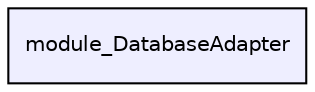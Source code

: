 digraph "module_DatabaseAdapter" {
  compound=true
  node [ fontsize="10", fontname="Helvetica"];
  edge [ labelfontsize="10", labelfontname="Helvetica"];
  dir_5e72dfdddaf8f479aeea05ed1d068711 [shape=box, label="module_DatabaseAdapter", style="filled", fillcolor="#eeeeff", pencolor="black", URL="dir_5e72dfdddaf8f479aeea05ed1d068711.html"];
}

